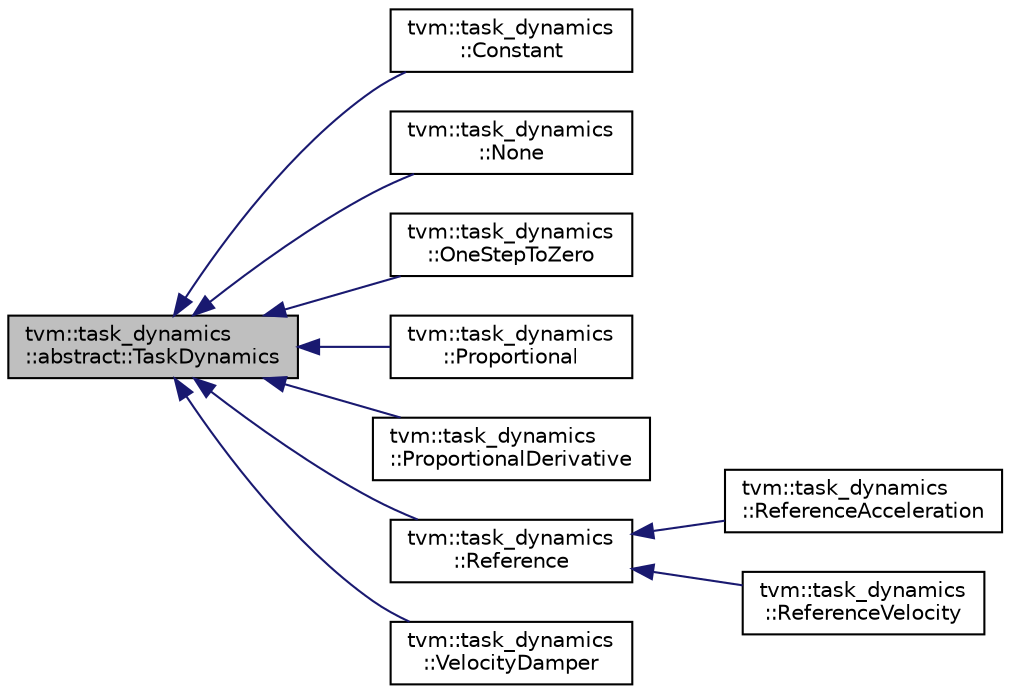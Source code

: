 digraph "tvm::task_dynamics::abstract::TaskDynamics"
{
  edge [fontname="Helvetica",fontsize="10",labelfontname="Helvetica",labelfontsize="10"];
  node [fontname="Helvetica",fontsize="10",shape=record];
  rankdir="LR";
  Node0 [label="tvm::task_dynamics\l::abstract::TaskDynamics",height=0.2,width=0.4,color="black", fillcolor="grey75", style="filled", fontcolor="black"];
  Node0 -> Node1 [dir="back",color="midnightblue",fontsize="10",style="solid",fontname="Helvetica"];
  Node1 [label="tvm::task_dynamics\l::Constant",height=0.2,width=0.4,color="black", fillcolor="white", style="filled",URL="$classtvm_1_1task__dynamics_1_1Constant.html"];
  Node0 -> Node2 [dir="back",color="midnightblue",fontsize="10",style="solid",fontname="Helvetica"];
  Node2 [label="tvm::task_dynamics\l::None",height=0.2,width=0.4,color="black", fillcolor="white", style="filled",URL="$classtvm_1_1task__dynamics_1_1None.html"];
  Node0 -> Node3 [dir="back",color="midnightblue",fontsize="10",style="solid",fontname="Helvetica"];
  Node3 [label="tvm::task_dynamics\l::OneStepToZero",height=0.2,width=0.4,color="black", fillcolor="white", style="filled",URL="$classtvm_1_1task__dynamics_1_1OneStepToZero.html"];
  Node0 -> Node4 [dir="back",color="midnightblue",fontsize="10",style="solid",fontname="Helvetica"];
  Node4 [label="tvm::task_dynamics\l::Proportional",height=0.2,width=0.4,color="black", fillcolor="white", style="filled",URL="$classtvm_1_1task__dynamics_1_1Proportional.html"];
  Node0 -> Node5 [dir="back",color="midnightblue",fontsize="10",style="solid",fontname="Helvetica"];
  Node5 [label="tvm::task_dynamics\l::ProportionalDerivative",height=0.2,width=0.4,color="black", fillcolor="white", style="filled",URL="$classtvm_1_1task__dynamics_1_1ProportionalDerivative.html"];
  Node0 -> Node6 [dir="back",color="midnightblue",fontsize="10",style="solid",fontname="Helvetica"];
  Node6 [label="tvm::task_dynamics\l::Reference",height=0.2,width=0.4,color="black", fillcolor="white", style="filled",URL="$classtvm_1_1task__dynamics_1_1Reference.html"];
  Node6 -> Node7 [dir="back",color="midnightblue",fontsize="10",style="solid",fontname="Helvetica"];
  Node7 [label="tvm::task_dynamics\l::ReferenceAcceleration",height=0.2,width=0.4,color="black", fillcolor="white", style="filled",URL="$classtvm_1_1task__dynamics_1_1ReferenceAcceleration.html"];
  Node6 -> Node8 [dir="back",color="midnightblue",fontsize="10",style="solid",fontname="Helvetica"];
  Node8 [label="tvm::task_dynamics\l::ReferenceVelocity",height=0.2,width=0.4,color="black", fillcolor="white", style="filled",URL="$classtvm_1_1task__dynamics_1_1ReferenceVelocity.html"];
  Node0 -> Node9 [dir="back",color="midnightblue",fontsize="10",style="solid",fontname="Helvetica"];
  Node9 [label="tvm::task_dynamics\l::VelocityDamper",height=0.2,width=0.4,color="black", fillcolor="white", style="filled",URL="$classtvm_1_1task__dynamics_1_1VelocityDamper.html"];
}
